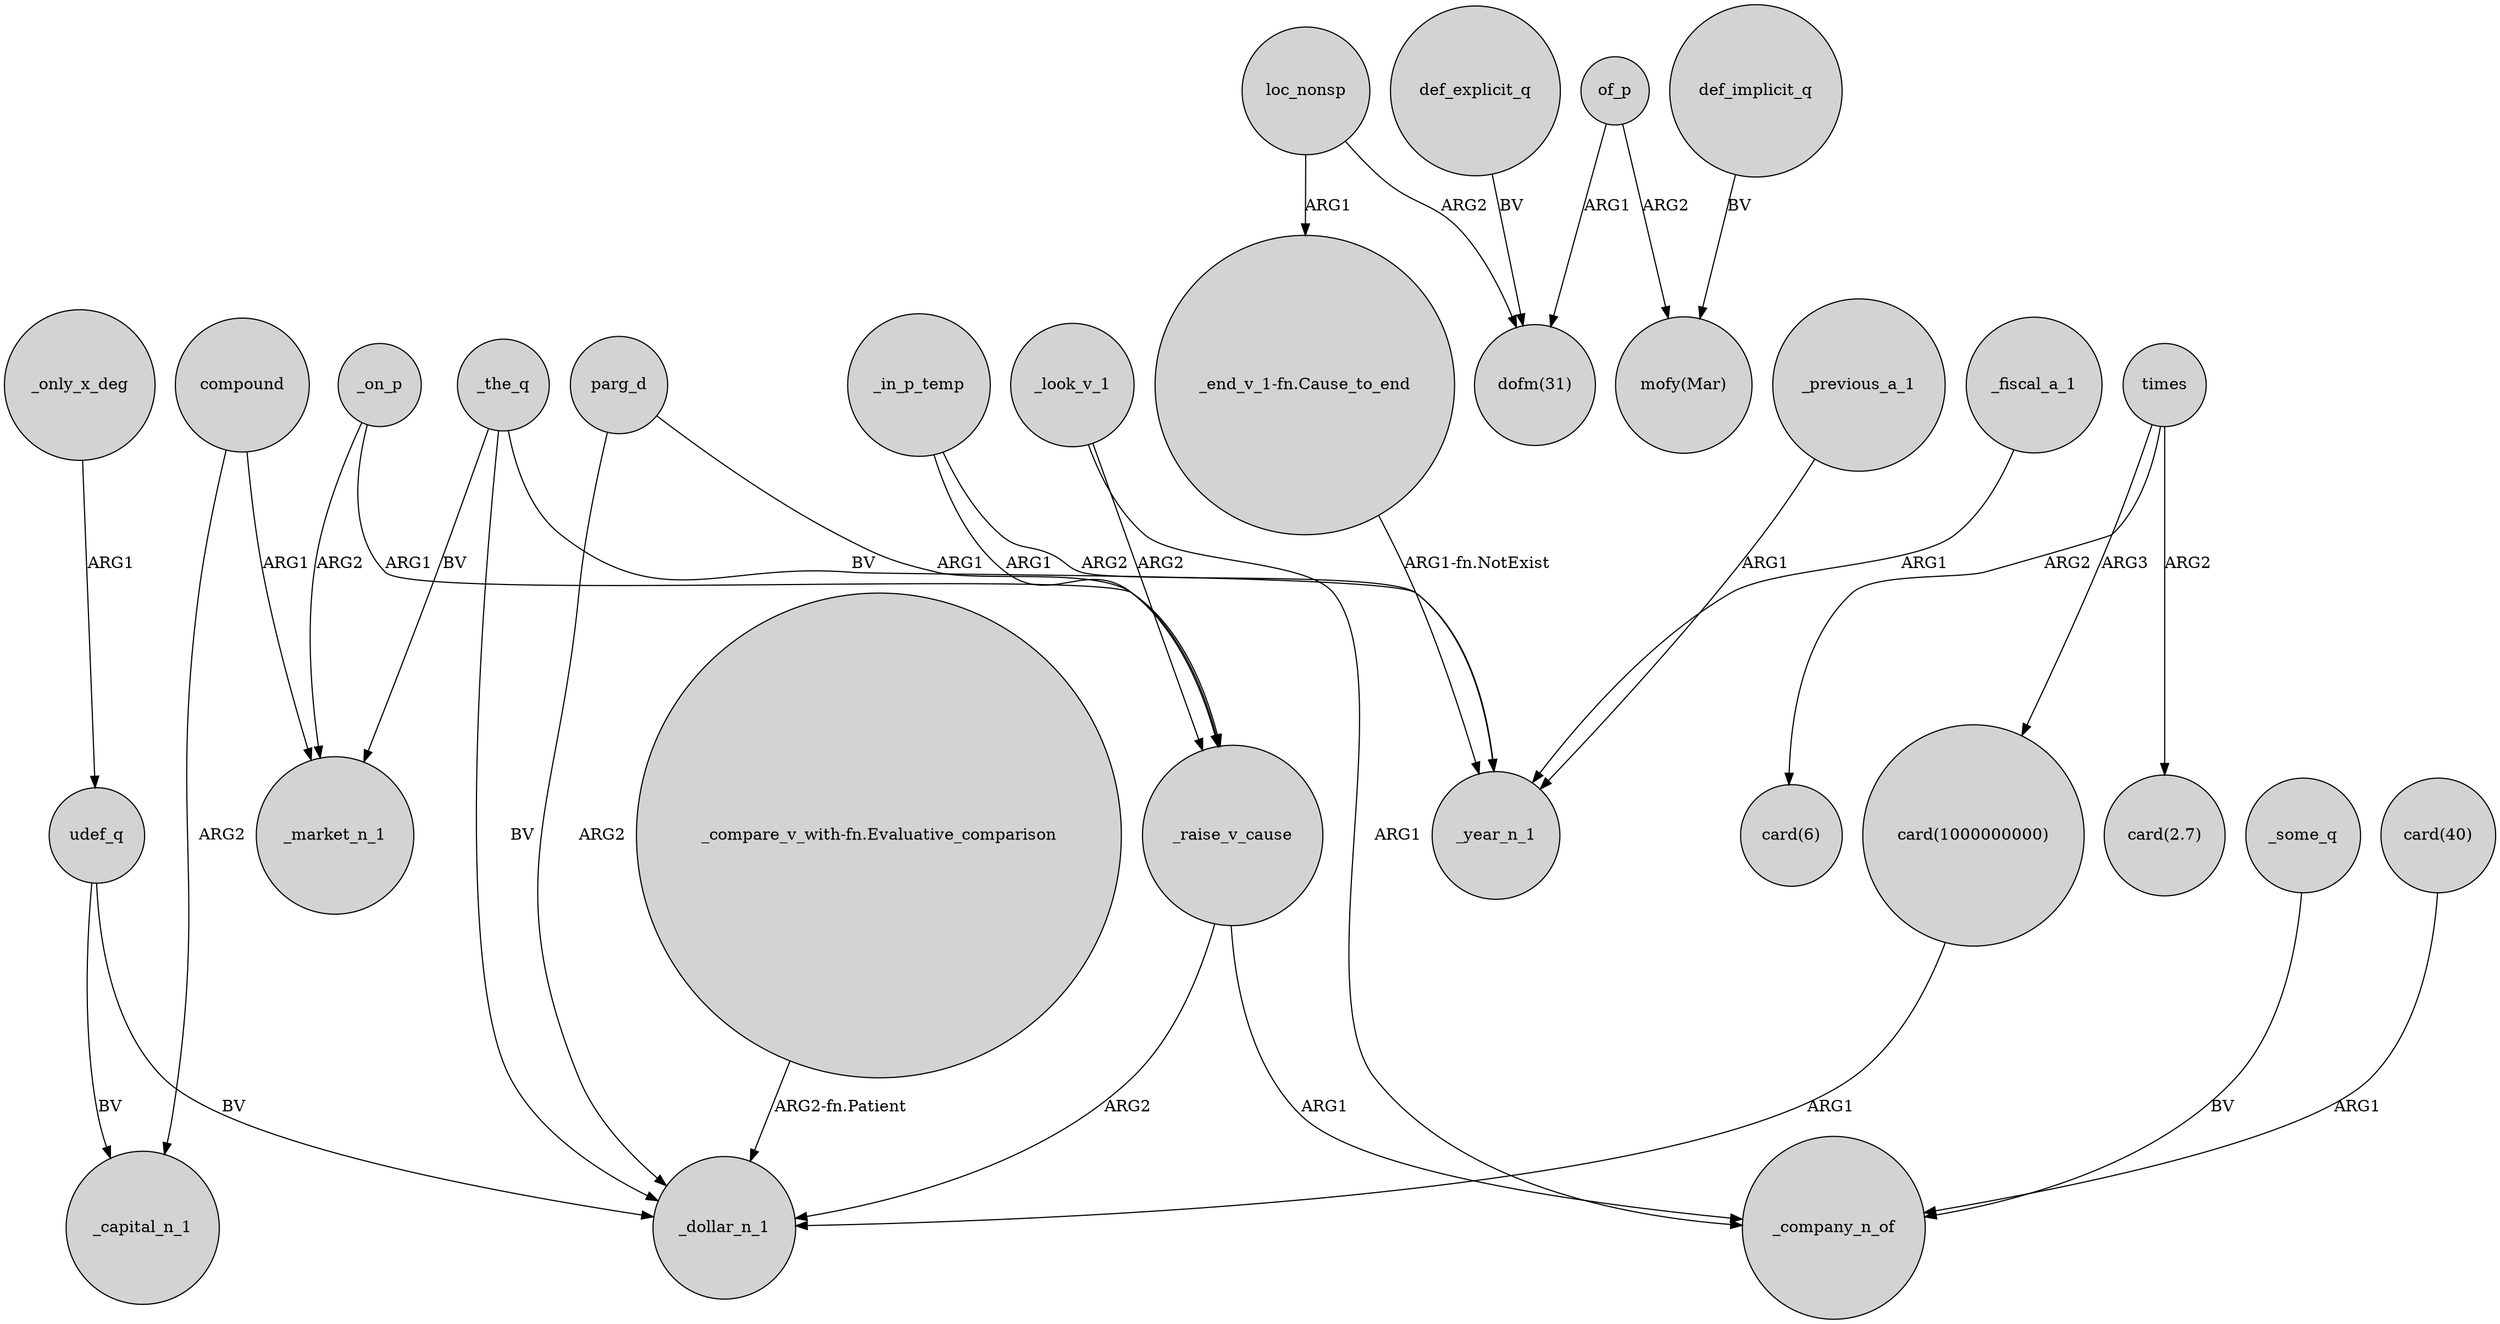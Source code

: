 digraph {
	node [shape=circle style=filled]
	_only_x_deg -> udef_q [label=ARG1]
	compound -> _capital_n_1 [label=ARG2]
	parg_d -> _raise_v_cause [label=ARG1]
	_the_q -> _dollar_n_1 [label=BV]
	_on_p -> _market_n_1 [label=ARG2]
	times -> "card(6)" [label=ARG2]
	loc_nonsp -> "dofm(31)" [label=ARG2]
	def_explicit_q -> "dofm(31)" [label=BV]
	_look_v_1 -> _raise_v_cause [label=ARG2]
	def_implicit_q -> "mofy(Mar)" [label=BV]
	of_p -> "dofm(31)" [label=ARG1]
	times -> "card(1000000000)" [label=ARG3]
	_in_p_temp -> _year_n_1 [label=ARG2]
	_raise_v_cause -> _dollar_n_1 [label=ARG2]
	"_compare_v_with-fn.Evaluative_comparison" -> _dollar_n_1 [label="ARG2-fn.Patient"]
	_look_v_1 -> _company_n_of [label=ARG1]
	times -> "card(2.7)" [label=ARG2]
	_in_p_temp -> _raise_v_cause [label=ARG1]
	loc_nonsp -> "_end_v_1-fn.Cause_to_end" [label=ARG1]
	_the_q -> _year_n_1 [label=BV]
	of_p -> "mofy(Mar)" [label=ARG2]
	parg_d -> _dollar_n_1 [label=ARG2]
	_previous_a_1 -> _year_n_1 [label=ARG1]
	_some_q -> _company_n_of [label=BV]
	compound -> _market_n_1 [label=ARG1]
	_fiscal_a_1 -> _year_n_1 [label=ARG1]
	"card(1000000000)" -> _dollar_n_1 [label=ARG1]
	"_end_v_1-fn.Cause_to_end" -> _year_n_1 [label="ARG1-fn.NotExist"]
	_the_q -> _market_n_1 [label=BV]
	_raise_v_cause -> _company_n_of [label=ARG1]
	udef_q -> _dollar_n_1 [label=BV]
	"card(40)" -> _company_n_of [label=ARG1]
	udef_q -> _capital_n_1 [label=BV]
	_on_p -> _raise_v_cause [label=ARG1]
}
